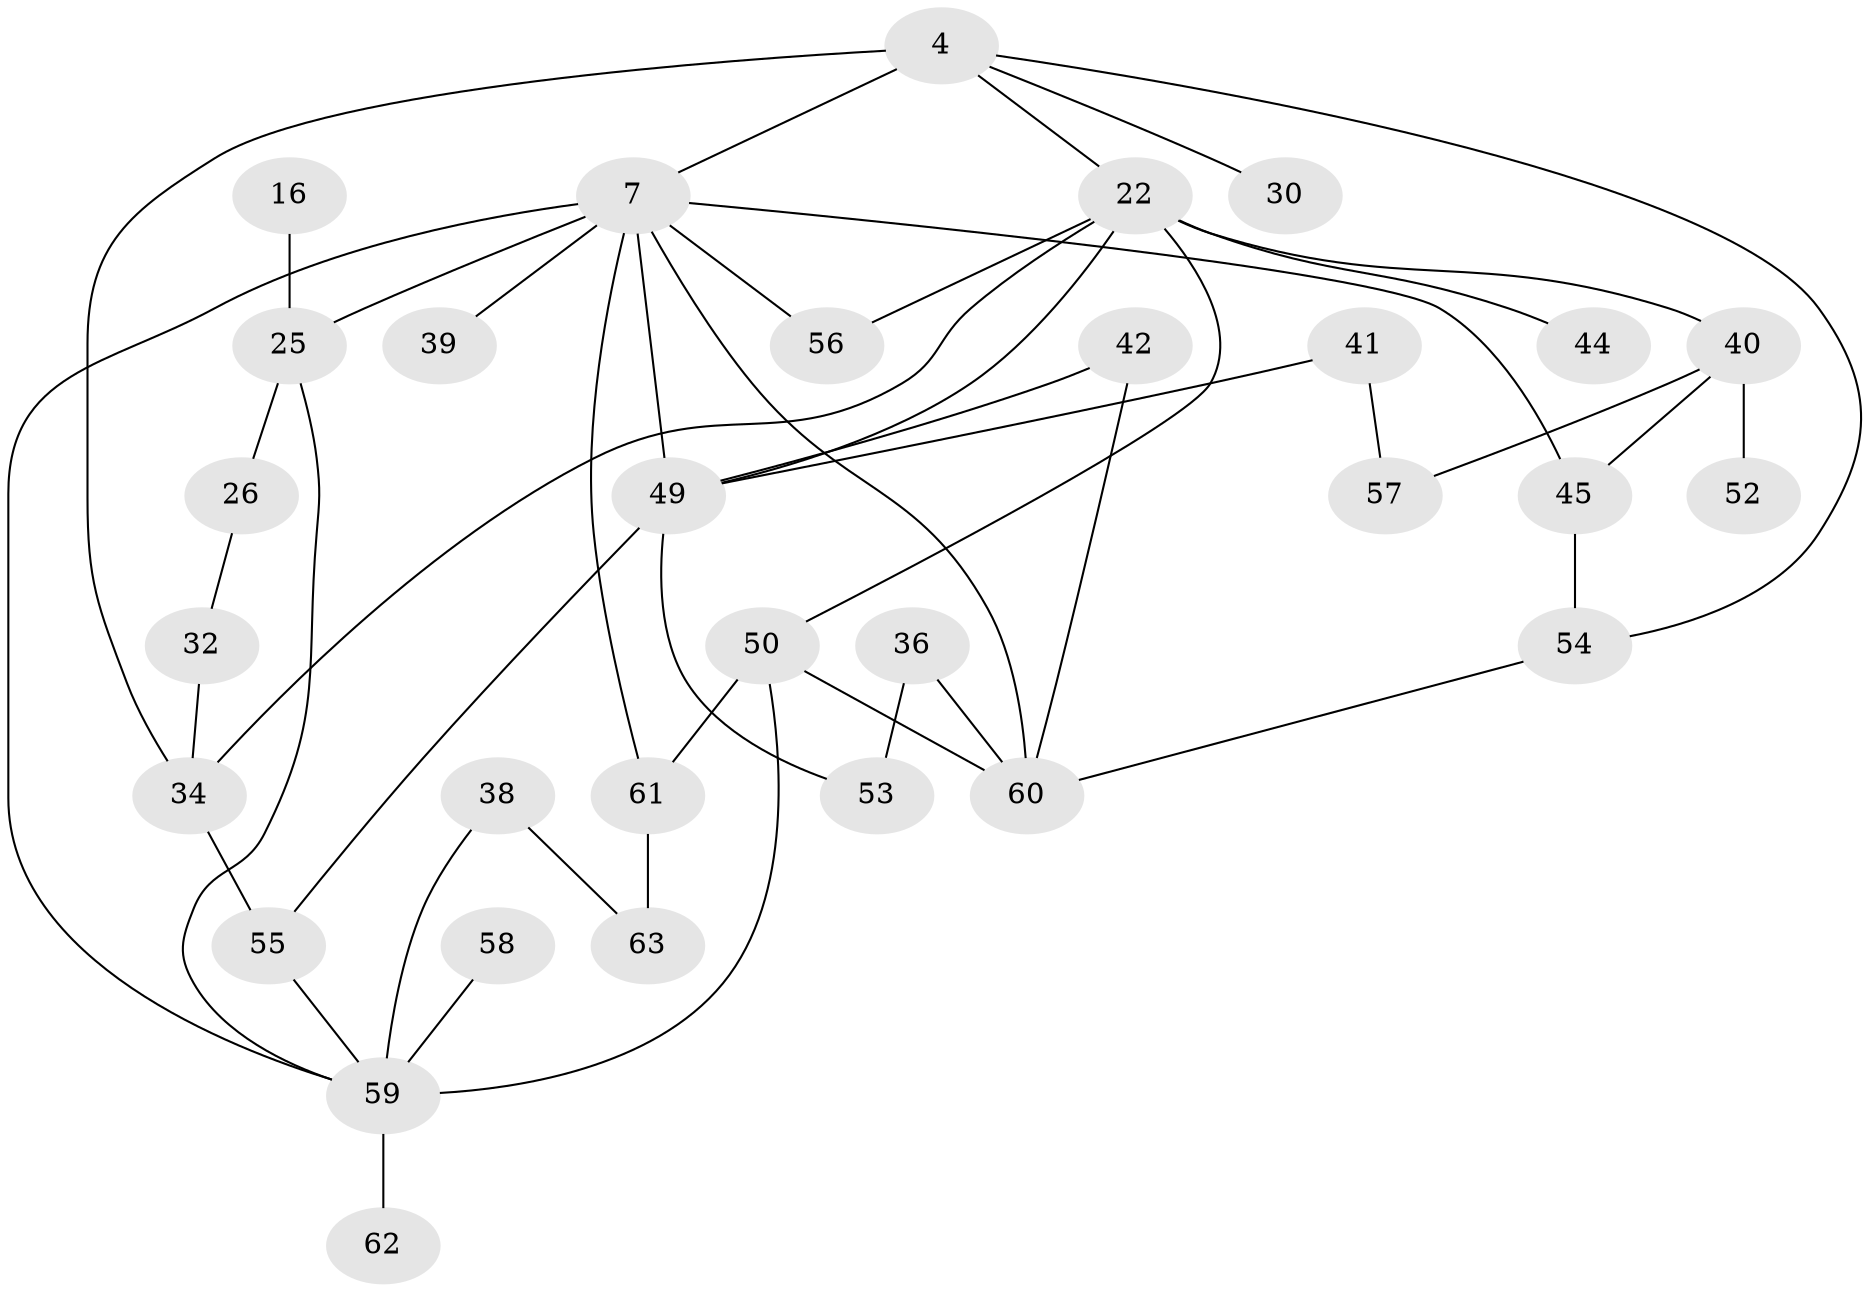// original degree distribution, {7: 0.047619047619047616, 5: 0.06349206349206349, 6: 0.015873015873015872, 3: 0.31746031746031744, 4: 0.12698412698412698, 1: 0.14285714285714285, 2: 0.2857142857142857}
// Generated by graph-tools (version 1.1) at 2025/44/03/04/25 21:44:40]
// undirected, 31 vertices, 47 edges
graph export_dot {
graph [start="1"]
  node [color=gray90,style=filled];
  4;
  7 [super="+2+3"];
  16;
  22 [super="+5"];
  25 [super="+15"];
  26;
  30;
  32;
  34 [super="+24"];
  36 [super="+17"];
  38 [super="+37"];
  39;
  40 [super="+8"];
  41;
  42;
  44;
  45;
  49 [super="+10+13+27+47"];
  50 [super="+46"];
  52;
  53 [super="+21"];
  54 [super="+19"];
  55 [super="+48"];
  56;
  57;
  58;
  59 [super="+51+43"];
  60 [super="+31+33"];
  61;
  62;
  63;
  4 -- 30;
  4 -- 34 [weight=2];
  4 -- 7;
  4 -- 22;
  4 -- 54;
  7 -- 39;
  7 -- 45;
  7 -- 56;
  7 -- 60 [weight=4];
  7 -- 61;
  7 -- 25 [weight=2];
  7 -- 49 [weight=3];
  7 -- 59 [weight=2];
  16 -- 25;
  22 -- 56;
  22 -- 50 [weight=2];
  22 -- 34;
  22 -- 49;
  22 -- 40 [weight=2];
  22 -- 44;
  25 -- 26;
  25 -- 59;
  26 -- 32;
  32 -- 34;
  34 -- 55;
  36 -- 60 [weight=2];
  36 -- 53;
  38 -- 63;
  38 -- 59;
  40 -- 52;
  40 -- 57;
  40 -- 45;
  41 -- 57;
  41 -- 49;
  42 -- 49;
  42 -- 60;
  45 -- 54;
  49 -- 53;
  49 -- 55;
  50 -- 60;
  50 -- 61;
  50 -- 59 [weight=3];
  54 -- 60;
  55 -- 59;
  58 -- 59;
  59 -- 62;
  61 -- 63;
}
